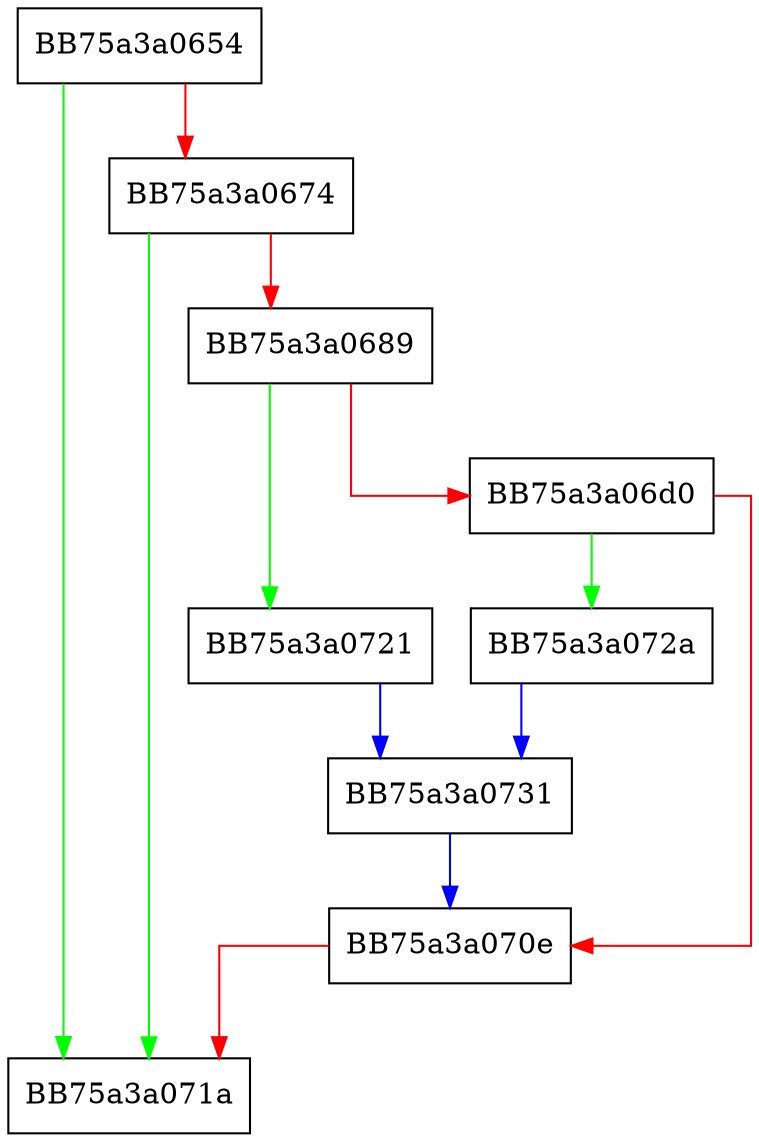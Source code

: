 digraph Dispatch {
  node [shape="box"];
  graph [splines=ortho];
  BB75a3a0654 -> BB75a3a071a [color="green"];
  BB75a3a0654 -> BB75a3a0674 [color="red"];
  BB75a3a0674 -> BB75a3a071a [color="green"];
  BB75a3a0674 -> BB75a3a0689 [color="red"];
  BB75a3a0689 -> BB75a3a0721 [color="green"];
  BB75a3a0689 -> BB75a3a06d0 [color="red"];
  BB75a3a06d0 -> BB75a3a072a [color="green"];
  BB75a3a06d0 -> BB75a3a070e [color="red"];
  BB75a3a070e -> BB75a3a071a [color="red"];
  BB75a3a0721 -> BB75a3a0731 [color="blue"];
  BB75a3a072a -> BB75a3a0731 [color="blue"];
  BB75a3a0731 -> BB75a3a070e [color="blue"];
}